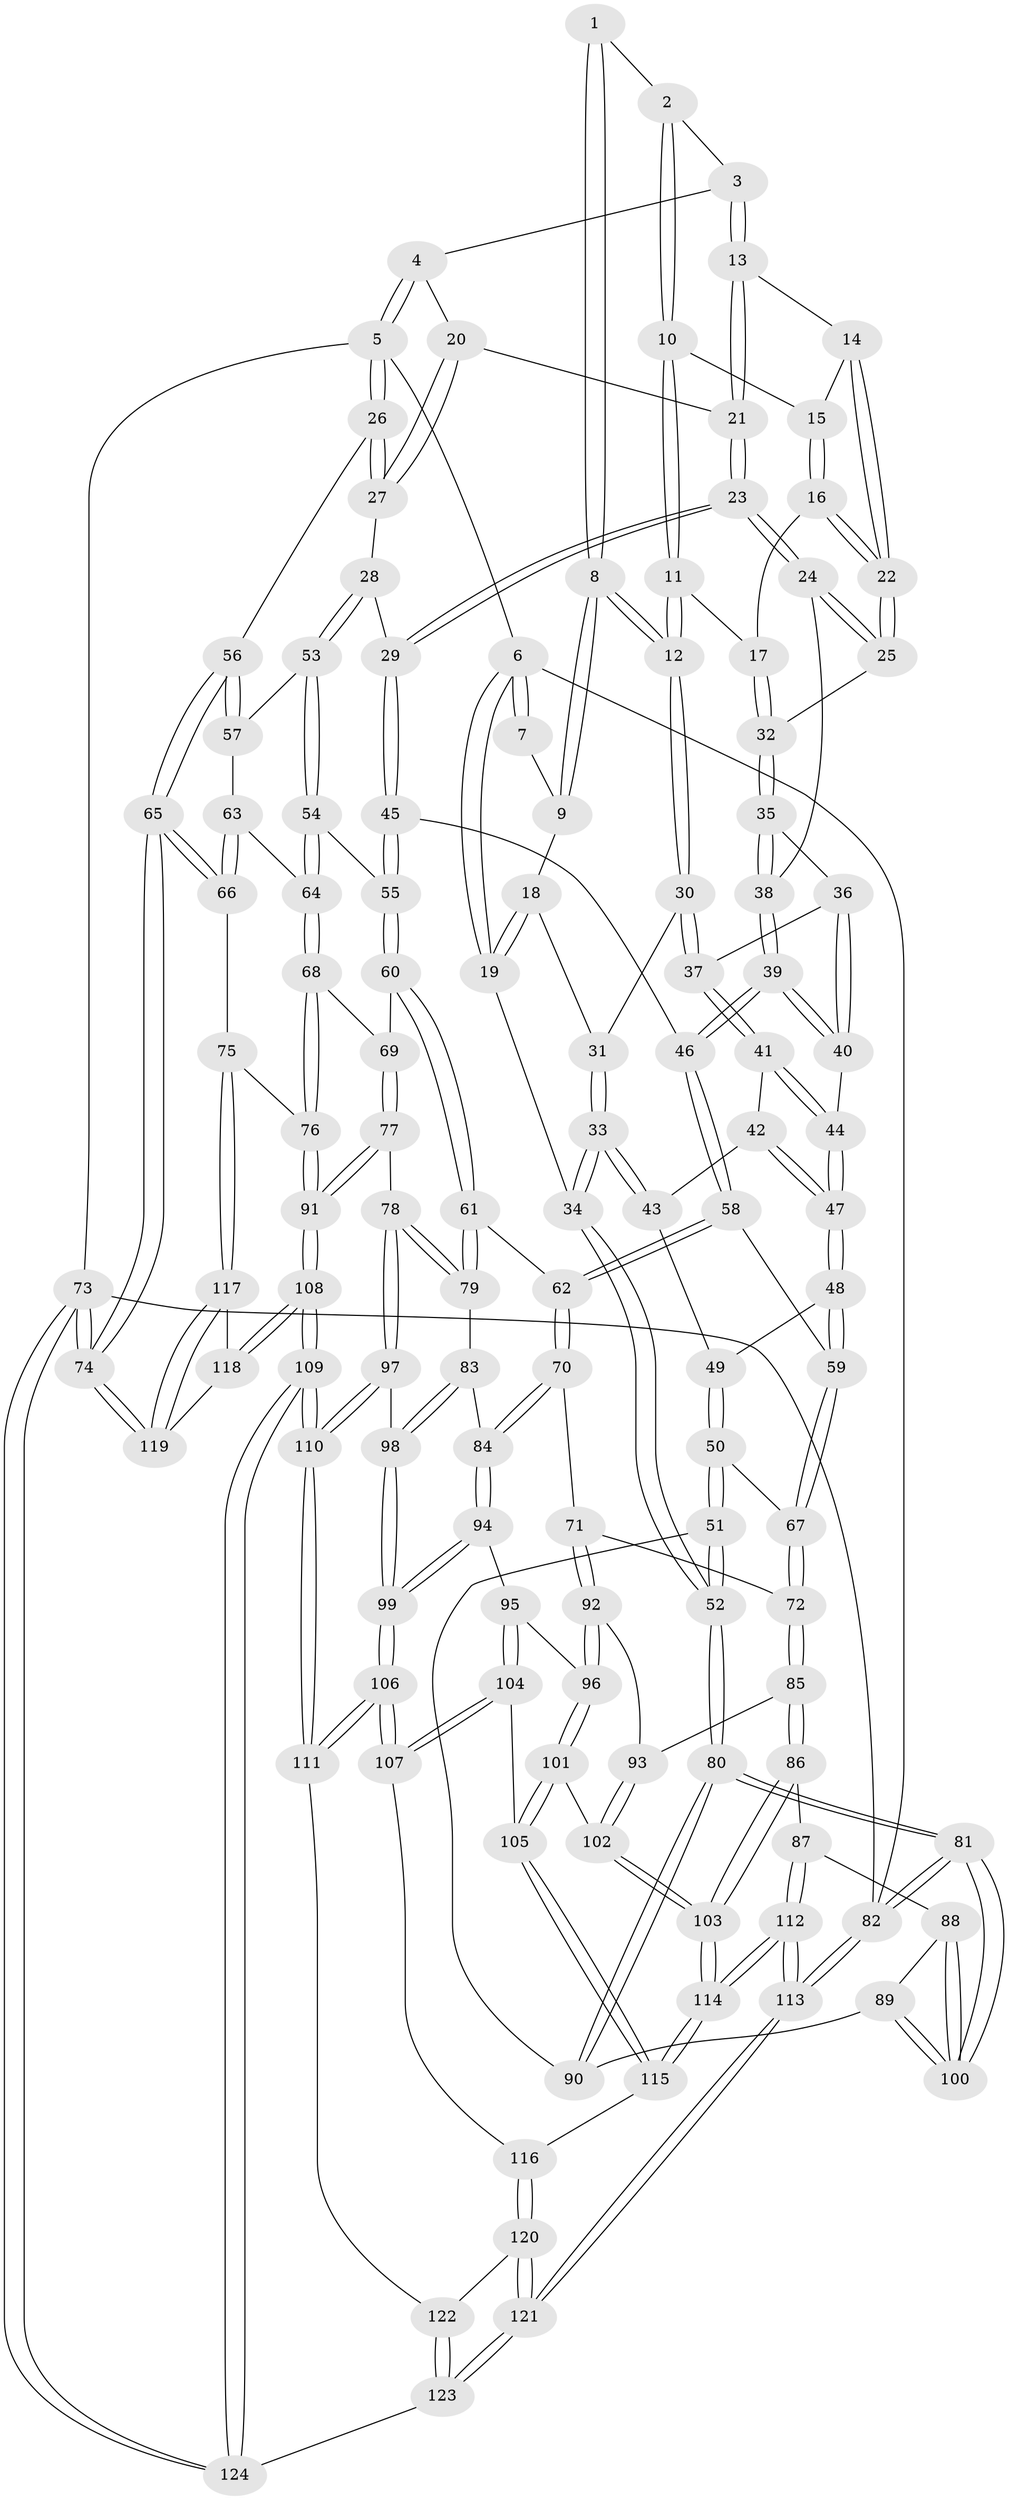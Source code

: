 // coarse degree distribution, {4: 0.5333333333333333, 3: 0.4533333333333333, 2: 0.013333333333333334}
// Generated by graph-tools (version 1.1) at 2025/38/03/04/25 23:38:25]
// undirected, 124 vertices, 307 edges
graph export_dot {
  node [color=gray90,style=filled];
  1 [pos="+0.35972309433215993+0"];
  2 [pos="+0.4541625669942395+0"];
  3 [pos="+0.5830763471556665+0"];
  4 [pos="+0.8534891547806089+0"];
  5 [pos="+1+0"];
  6 [pos="+0+0"];
  7 [pos="+0.1397791219125082+0"];
  8 [pos="+0.2643950426241266+0.10928186671965041"];
  9 [pos="+0.18120261681207683+0.029928983035802017"];
  10 [pos="+0.44997362515193323+0"];
  11 [pos="+0.340574505759907+0.1479613910732067"];
  12 [pos="+0.30810173924907425+0.17038844713021012"];
  13 [pos="+0.6010288822186579+0.09290278962558558"];
  14 [pos="+0.5876624341063764+0.10183830350985361"];
  15 [pos="+0.4897040850934305+0.03290605435727747"];
  16 [pos="+0.49882664214612965+0.1458415535277537"];
  17 [pos="+0.43369162929808275+0.15861282987187142"];
  18 [pos="+0.11942170701290229+0.11201203316195335"];
  19 [pos="+0+0"];
  20 [pos="+0.7646903049702184+0.050688671241624"];
  21 [pos="+0.6650573353354623+0.11605622682889975"];
  22 [pos="+0.5333233336400474+0.1669051845806042"];
  23 [pos="+0.6362170754656405+0.25241585754443946"];
  24 [pos="+0.6019034101279805+0.2380408184271844"];
  25 [pos="+0.5391581387030826+0.17851261342698546"];
  26 [pos="+1+0"];
  27 [pos="+0.8176478571786068+0.2721123585174036"];
  28 [pos="+0.8122437690093745+0.2817092313386233"];
  29 [pos="+0.676305973318804+0.29709030722178764"];
  30 [pos="+0.29341696448149857+0.20612606289059524"];
  31 [pos="+0.13555048107375897+0.17921911927363232"];
  32 [pos="+0.45927345618945037+0.2603175163436101"];
  33 [pos="+0.007647687454740851+0.30518733394250697"];
  34 [pos="+0+0.3699611548389506"];
  35 [pos="+0.4576932771945503+0.2645892814909469"];
  36 [pos="+0.4039206899885168+0.266735874386986"];
  37 [pos="+0.2937119429060481+0.2090719839832883"];
  38 [pos="+0.4862218322019268+0.3007490988161494"];
  39 [pos="+0.4837513782145316+0.3974879493721624"];
  40 [pos="+0.41344550311432343+0.37341969588827684"];
  41 [pos="+0.2789177399493329+0.26011137358766656"];
  42 [pos="+0.22419326722520452+0.3045529991893028"];
  43 [pos="+0.19174573919228988+0.32370646417531446"];
  44 [pos="+0.34171144467278264+0.3773435219505051"];
  45 [pos="+0.650828969527492+0.3419764705775888"];
  46 [pos="+0.4949144925388182+0.41077836628453934"];
  47 [pos="+0.2926044097699438+0.4767424561790794"];
  48 [pos="+0.28863956487613457+0.48788199610442723"];
  49 [pos="+0.19462955613041988+0.3683984225675128"];
  50 [pos="+0.0918571990844323+0.5503775727987832"];
  51 [pos="+0.07306465788144777+0.5529775206918448"];
  52 [pos="+0+0.4869641313417959"];
  53 [pos="+0.8647299800103033+0.39278516167561295"];
  54 [pos="+0.6981660265837016+0.5233206923021286"];
  55 [pos="+0.6814858417605016+0.5236480264181074"];
  56 [pos="+1+0.43047228699883927"];
  57 [pos="+0.8998094997878512+0.42165660566366225"];
  58 [pos="+0.49150818410467495+0.4927541504473061"];
  59 [pos="+0.2854515328584658+0.5222406926759242"];
  60 [pos="+0.6270108776063721+0.5668538262891064"];
  61 [pos="+0.5749215363435332+0.5787683305476664"];
  62 [pos="+0.5487023309042347+0.5760972524762366"];
  63 [pos="+0.8913794275134648+0.47666851173386693"];
  64 [pos="+0.8210485278710341+0.5968669144757496"];
  65 [pos="+1+0.6898925006758823"];
  66 [pos="+1+0.7002389308643319"];
  67 [pos="+0.2603351133880609+0.5560497385326367"];
  68 [pos="+0.8392373361642158+0.652919499911447"];
  69 [pos="+0.6744451010509322+0.6278487705714716"];
  70 [pos="+0.47625555486548216+0.6604079483832486"];
  71 [pos="+0.33925703900802556+0.664146922286913"];
  72 [pos="+0.3097939084040163+0.6515932532624062"];
  73 [pos="+1+1"];
  74 [pos="+1+1"];
  75 [pos="+0.8905927409084806+0.7333962334414279"];
  76 [pos="+0.8778330678034943+0.7319399573333053"];
  77 [pos="+0.7351931042138845+0.7602290456063951"];
  78 [pos="+0.6875762235168231+0.7696911410763869"];
  79 [pos="+0.616825173263609+0.7166978936313134"];
  80 [pos="+0+1"];
  81 [pos="+0+1"];
  82 [pos="+0+1"];
  83 [pos="+0.56431403050528+0.7506740781606878"];
  84 [pos="+0.48946169938534195+0.7191937666412936"];
  85 [pos="+0.23394089344262767+0.7670292021517234"];
  86 [pos="+0.2081340004161484+0.7811591511497863"];
  87 [pos="+0.20501194276071005+0.7818518560446654"];
  88 [pos="+0.17219502017610552+0.7677228136321401"];
  89 [pos="+0.1353353261974048+0.7339461705138657"];
  90 [pos="+0.12109913476196475+0.7157652618462115"];
  91 [pos="+0.7984693239248154+0.7746900492199649"];
  92 [pos="+0.37108504991063884+0.7709374946553587"];
  93 [pos="+0.297903774261777+0.8098770194331396"];
  94 [pos="+0.47078910239444605+0.7951085652395334"];
  95 [pos="+0.4275739454773192+0.8039411606232431"];
  96 [pos="+0.3975825647002256+0.8044215776902518"];
  97 [pos="+0.6446207760327093+0.8079277529301522"];
  98 [pos="+0.5819119368536392+0.7992353640955128"];
  99 [pos="+0.5127905064469903+0.8516842043597913"];
  100 [pos="+0+0.9605818512706006"];
  101 [pos="+0.3746731756554889+0.8379732328806159"];
  102 [pos="+0.3166554498303918+0.840688062040205"];
  103 [pos="+0.28753280126000985+0.9177849327005344"];
  104 [pos="+0.42554417458622124+0.875295472491994"];
  105 [pos="+0.37775485033882367+0.855959030484069"];
  106 [pos="+0.5181121288057083+0.8979057829400288"];
  107 [pos="+0.4286122228059398+0.8797092712378786"];
  108 [pos="+0.734549814445123+1"];
  109 [pos="+0.7072579376599605+1"];
  110 [pos="+0.6179282155088149+0.9789226079978508"];
  111 [pos="+0.5201426676099598+0.9034382585358013"];
  112 [pos="+0.01906887175978475+1"];
  113 [pos="+0.0024219527106643705+1"];
  114 [pos="+0.2877069678783808+0.9332532766280005"];
  115 [pos="+0.3695491634781302+0.9174792983140576"];
  116 [pos="+0.38327817785882856+0.9243480943920593"];
  117 [pos="+0.9256690189327555+0.8872617666835817"];
  118 [pos="+0.8793412340002184+0.9557529002428825"];
  119 [pos="+1+0.989748420670288"];
  120 [pos="+0.38957582552347453+0.930377175998349"];
  121 [pos="+0.20518321710683302+1"];
  122 [pos="+0.4274636652930265+0.9586650123511303"];
  123 [pos="+0.40032790380815586+1"];
  124 [pos="+0.7080307835908217+1"];
  1 -- 2;
  1 -- 8;
  1 -- 8;
  2 -- 3;
  2 -- 10;
  2 -- 10;
  3 -- 4;
  3 -- 13;
  3 -- 13;
  4 -- 5;
  4 -- 5;
  4 -- 20;
  5 -- 6;
  5 -- 26;
  5 -- 26;
  5 -- 73;
  6 -- 7;
  6 -- 7;
  6 -- 19;
  6 -- 19;
  6 -- 82;
  7 -- 9;
  8 -- 9;
  8 -- 9;
  8 -- 12;
  8 -- 12;
  9 -- 18;
  10 -- 11;
  10 -- 11;
  10 -- 15;
  11 -- 12;
  11 -- 12;
  11 -- 17;
  12 -- 30;
  12 -- 30;
  13 -- 14;
  13 -- 21;
  13 -- 21;
  14 -- 15;
  14 -- 22;
  14 -- 22;
  15 -- 16;
  15 -- 16;
  16 -- 17;
  16 -- 22;
  16 -- 22;
  17 -- 32;
  17 -- 32;
  18 -- 19;
  18 -- 19;
  18 -- 31;
  19 -- 34;
  20 -- 21;
  20 -- 27;
  20 -- 27;
  21 -- 23;
  21 -- 23;
  22 -- 25;
  22 -- 25;
  23 -- 24;
  23 -- 24;
  23 -- 29;
  23 -- 29;
  24 -- 25;
  24 -- 25;
  24 -- 38;
  25 -- 32;
  26 -- 27;
  26 -- 27;
  26 -- 56;
  27 -- 28;
  28 -- 29;
  28 -- 53;
  28 -- 53;
  29 -- 45;
  29 -- 45;
  30 -- 31;
  30 -- 37;
  30 -- 37;
  31 -- 33;
  31 -- 33;
  32 -- 35;
  32 -- 35;
  33 -- 34;
  33 -- 34;
  33 -- 43;
  33 -- 43;
  34 -- 52;
  34 -- 52;
  35 -- 36;
  35 -- 38;
  35 -- 38;
  36 -- 37;
  36 -- 40;
  36 -- 40;
  37 -- 41;
  37 -- 41;
  38 -- 39;
  38 -- 39;
  39 -- 40;
  39 -- 40;
  39 -- 46;
  39 -- 46;
  40 -- 44;
  41 -- 42;
  41 -- 44;
  41 -- 44;
  42 -- 43;
  42 -- 47;
  42 -- 47;
  43 -- 49;
  44 -- 47;
  44 -- 47;
  45 -- 46;
  45 -- 55;
  45 -- 55;
  46 -- 58;
  46 -- 58;
  47 -- 48;
  47 -- 48;
  48 -- 49;
  48 -- 59;
  48 -- 59;
  49 -- 50;
  49 -- 50;
  50 -- 51;
  50 -- 51;
  50 -- 67;
  51 -- 52;
  51 -- 52;
  51 -- 90;
  52 -- 80;
  52 -- 80;
  53 -- 54;
  53 -- 54;
  53 -- 57;
  54 -- 55;
  54 -- 64;
  54 -- 64;
  55 -- 60;
  55 -- 60;
  56 -- 57;
  56 -- 57;
  56 -- 65;
  56 -- 65;
  57 -- 63;
  58 -- 59;
  58 -- 62;
  58 -- 62;
  59 -- 67;
  59 -- 67;
  60 -- 61;
  60 -- 61;
  60 -- 69;
  61 -- 62;
  61 -- 79;
  61 -- 79;
  62 -- 70;
  62 -- 70;
  63 -- 64;
  63 -- 66;
  63 -- 66;
  64 -- 68;
  64 -- 68;
  65 -- 66;
  65 -- 66;
  65 -- 74;
  65 -- 74;
  66 -- 75;
  67 -- 72;
  67 -- 72;
  68 -- 69;
  68 -- 76;
  68 -- 76;
  69 -- 77;
  69 -- 77;
  70 -- 71;
  70 -- 84;
  70 -- 84;
  71 -- 72;
  71 -- 92;
  71 -- 92;
  72 -- 85;
  72 -- 85;
  73 -- 74;
  73 -- 74;
  73 -- 124;
  73 -- 124;
  73 -- 82;
  74 -- 119;
  74 -- 119;
  75 -- 76;
  75 -- 117;
  75 -- 117;
  76 -- 91;
  76 -- 91;
  77 -- 78;
  77 -- 91;
  77 -- 91;
  78 -- 79;
  78 -- 79;
  78 -- 97;
  78 -- 97;
  79 -- 83;
  80 -- 81;
  80 -- 81;
  80 -- 90;
  80 -- 90;
  81 -- 82;
  81 -- 82;
  81 -- 100;
  81 -- 100;
  82 -- 113;
  82 -- 113;
  83 -- 84;
  83 -- 98;
  83 -- 98;
  84 -- 94;
  84 -- 94;
  85 -- 86;
  85 -- 86;
  85 -- 93;
  86 -- 87;
  86 -- 103;
  86 -- 103;
  87 -- 88;
  87 -- 112;
  87 -- 112;
  88 -- 89;
  88 -- 100;
  88 -- 100;
  89 -- 90;
  89 -- 100;
  89 -- 100;
  91 -- 108;
  91 -- 108;
  92 -- 93;
  92 -- 96;
  92 -- 96;
  93 -- 102;
  93 -- 102;
  94 -- 95;
  94 -- 99;
  94 -- 99;
  95 -- 96;
  95 -- 104;
  95 -- 104;
  96 -- 101;
  96 -- 101;
  97 -- 98;
  97 -- 110;
  97 -- 110;
  98 -- 99;
  98 -- 99;
  99 -- 106;
  99 -- 106;
  101 -- 102;
  101 -- 105;
  101 -- 105;
  102 -- 103;
  102 -- 103;
  103 -- 114;
  103 -- 114;
  104 -- 105;
  104 -- 107;
  104 -- 107;
  105 -- 115;
  105 -- 115;
  106 -- 107;
  106 -- 107;
  106 -- 111;
  106 -- 111;
  107 -- 116;
  108 -- 109;
  108 -- 109;
  108 -- 118;
  108 -- 118;
  109 -- 110;
  109 -- 110;
  109 -- 124;
  109 -- 124;
  110 -- 111;
  110 -- 111;
  111 -- 122;
  112 -- 113;
  112 -- 113;
  112 -- 114;
  112 -- 114;
  113 -- 121;
  113 -- 121;
  114 -- 115;
  114 -- 115;
  115 -- 116;
  116 -- 120;
  116 -- 120;
  117 -- 118;
  117 -- 119;
  117 -- 119;
  118 -- 119;
  120 -- 121;
  120 -- 121;
  120 -- 122;
  121 -- 123;
  121 -- 123;
  122 -- 123;
  122 -- 123;
  123 -- 124;
}
